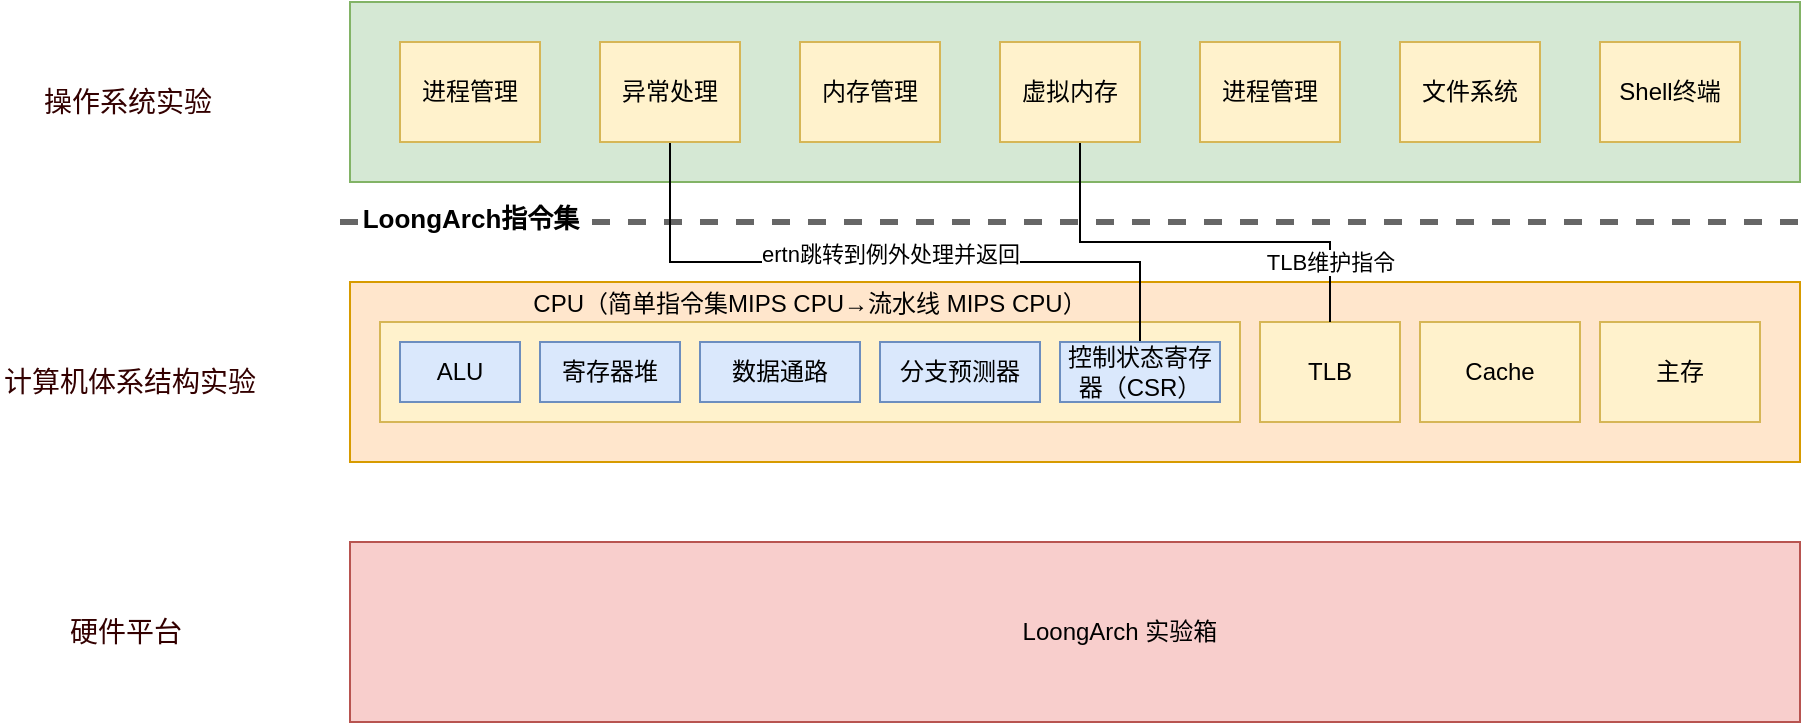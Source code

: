 <mxfile version="26.2.14">
  <diagram name="第 1 页" id="wGAzSOdT4kqdzCxaNdu8">
    <mxGraphModel dx="1248" dy="696" grid="1" gridSize="10" guides="1" tooltips="1" connect="1" arrows="1" fold="1" page="1" pageScale="1" pageWidth="827" pageHeight="1169" math="0" shadow="0">
      <root>
        <mxCell id="0" />
        <mxCell id="1" parent="0" />
        <mxCell id="5M__yOeY1i1e89L5_nh--1" value="" style="rounded=0;whiteSpace=wrap;html=1;fillColor=#ffe6cc;strokeColor=#d79b00;" parent="1" vertex="1">
          <mxGeometry x="145" y="350" width="725" height="90" as="geometry" />
        </mxCell>
        <UserObject label="CPU（简单指令集MIPS CPU→流水线 MIPS CPU）" treeRoot="1" id="5M__yOeY1i1e89L5_nh--11">
          <mxCell style="whiteSpace=wrap;html=1;align=center;treeFolding=1;treeMoving=1;newEdgeStyle={&quot;edgeStyle&quot;:&quot;elbowEdgeStyle&quot;,&quot;startArrow&quot;:&quot;none&quot;,&quot;endArrow&quot;:&quot;none&quot;};labelPosition=center;verticalLabelPosition=top;verticalAlign=bottom;fillColor=#fff2cc;strokeColor=#d6b656;" parent="1" vertex="1">
            <mxGeometry x="160" y="370" width="430" height="50" as="geometry" />
          </mxCell>
        </UserObject>
        <UserObject label="ALU" treeRoot="1" id="5M__yOeY1i1e89L5_nh--12">
          <mxCell style="whiteSpace=wrap;html=1;align=center;treeFolding=1;treeMoving=1;newEdgeStyle={&quot;edgeStyle&quot;:&quot;elbowEdgeStyle&quot;,&quot;startArrow&quot;:&quot;none&quot;,&quot;endArrow&quot;:&quot;none&quot;};fillColor=#dae8fc;strokeColor=#6c8ebf;" parent="1" vertex="1">
            <mxGeometry x="170" y="380" width="60" height="30" as="geometry" />
          </mxCell>
        </UserObject>
        <mxCell id="5M__yOeY1i1e89L5_nh--13" style="edgeStyle=elbowEdgeStyle;rounded=0;orthogonalLoop=1;jettySize=auto;html=1;startArrow=none;endArrow=none;exitX=0.5;exitY=0;exitDx=0;exitDy=0;" parent="1" source="5M__yOeY1i1e89L5_nh--11" target="5M__yOeY1i1e89L5_nh--11" edge="1">
          <mxGeometry relative="1" as="geometry" />
        </mxCell>
        <UserObject label="分支预测器" treeRoot="1" id="5M__yOeY1i1e89L5_nh--14">
          <mxCell style="whiteSpace=wrap;html=1;align=center;treeFolding=1;treeMoving=1;newEdgeStyle={&quot;edgeStyle&quot;:&quot;elbowEdgeStyle&quot;,&quot;startArrow&quot;:&quot;none&quot;,&quot;endArrow&quot;:&quot;none&quot;};fillColor=#dae8fc;strokeColor=#6c8ebf;" parent="1" vertex="1">
            <mxGeometry x="410" y="380" width="80" height="30" as="geometry" />
          </mxCell>
        </UserObject>
        <UserObject label="TLB" treeRoot="1" id="5M__yOeY1i1e89L5_nh--15">
          <mxCell style="whiteSpace=wrap;html=1;align=center;treeFolding=1;treeMoving=1;newEdgeStyle={&quot;edgeStyle&quot;:&quot;elbowEdgeStyle&quot;,&quot;startArrow&quot;:&quot;none&quot;,&quot;endArrow&quot;:&quot;none&quot;};labelPosition=center;verticalLabelPosition=middle;verticalAlign=middle;fillColor=#fff2cc;strokeColor=#d6b656;" parent="1" vertex="1">
            <mxGeometry x="600" y="370" width="70" height="50" as="geometry" />
          </mxCell>
        </UserObject>
        <UserObject label="寄存器堆" treeRoot="1" id="5M__yOeY1i1e89L5_nh--19">
          <mxCell style="whiteSpace=wrap;html=1;align=center;treeFolding=1;treeMoving=1;newEdgeStyle={&quot;edgeStyle&quot;:&quot;elbowEdgeStyle&quot;,&quot;startArrow&quot;:&quot;none&quot;,&quot;endArrow&quot;:&quot;none&quot;};fillColor=#dae8fc;strokeColor=#6c8ebf;" parent="1" vertex="1">
            <mxGeometry x="240" y="380" width="70" height="30" as="geometry" />
          </mxCell>
        </UserObject>
        <UserObject label="Cache" treeRoot="1" id="5M__yOeY1i1e89L5_nh--20">
          <mxCell style="whiteSpace=wrap;html=1;align=center;treeFolding=1;treeMoving=1;newEdgeStyle={&quot;edgeStyle&quot;:&quot;elbowEdgeStyle&quot;,&quot;startArrow&quot;:&quot;none&quot;,&quot;endArrow&quot;:&quot;none&quot;};labelPosition=center;verticalLabelPosition=middle;verticalAlign=middle;fillColor=#fff2cc;strokeColor=#d6b656;" parent="1" vertex="1">
            <mxGeometry x="680" y="370" width="80" height="50" as="geometry" />
          </mxCell>
        </UserObject>
        <mxCell id="5M__yOeY1i1e89L5_nh--24" value="" style="endArrow=none;dashed=1;html=1;rounded=0;strokeWidth=3;fillColor=#f5f5f5;strokeColor=#666666;" parent="1" edge="1">
          <mxGeometry width="50" height="50" relative="1" as="geometry">
            <mxPoint x="140" y="320" as="sourcePoint" />
            <mxPoint x="870" y="320" as="targetPoint" />
            <Array as="points">
              <mxPoint x="590" y="320" />
            </Array>
          </mxGeometry>
        </mxCell>
        <mxCell id="5M__yOeY1i1e89L5_nh--25" value="LoongArch指令集" style="edgeLabel;html=1;align=center;verticalAlign=middle;resizable=0;points=[];fontSize=13;fontStyle=1" parent="5M__yOeY1i1e89L5_nh--24" vertex="1" connectable="0">
          <mxGeometry x="-0.07" y="2" relative="1" as="geometry">
            <mxPoint x="-275" as="offset" />
          </mxGeometry>
        </mxCell>
        <mxCell id="5M__yOeY1i1e89L5_nh--26" value="" style="rounded=0;whiteSpace=wrap;html=1;fillColor=#d5e8d4;strokeColor=#82b366;" parent="1" vertex="1">
          <mxGeometry x="145" y="210" width="725" height="90" as="geometry" />
        </mxCell>
        <mxCell id="5M__yOeY1i1e89L5_nh--27" value="&lt;span style=&quot;font-size: 10.5pt;&quot;&gt;&lt;font style=&quot;color: rgb(51, 0, 0);&quot;&gt;操作系统实验&lt;/font&gt;&lt;/span&gt;" style="text;whiteSpace=wrap;html=1;" parent="1" vertex="1">
          <mxGeometry x="-10" y="245" width="90" height="20" as="geometry" />
        </mxCell>
        <UserObject label="进程管理" treeRoot="1" id="5M__yOeY1i1e89L5_nh--28">
          <mxCell style="whiteSpace=wrap;html=1;align=center;treeFolding=1;treeMoving=1;newEdgeStyle={&quot;edgeStyle&quot;:&quot;elbowEdgeStyle&quot;,&quot;startArrow&quot;:&quot;none&quot;,&quot;endArrow&quot;:&quot;none&quot;};labelPosition=center;verticalLabelPosition=middle;verticalAlign=middle;fillColor=#fff2cc;strokeColor=#d6b656;" parent="1" vertex="1">
            <mxGeometry x="170" y="230" width="70" height="50" as="geometry" />
          </mxCell>
        </UserObject>
        <mxCell id="cpremFlHdHI3eAPyiUC--16" style="edgeStyle=orthogonalEdgeStyle;rounded=0;orthogonalLoop=1;jettySize=auto;html=1;startArrow=none;endArrow=none;exitX=0.5;exitY=1;exitDx=0;exitDy=0;entryX=0.5;entryY=0;entryDx=0;entryDy=0;" edge="1" parent="1" source="5M__yOeY1i1e89L5_nh--29" target="cpremFlHdHI3eAPyiUC--13">
          <mxGeometry relative="1" as="geometry">
            <Array as="points">
              <mxPoint x="305" y="340" />
              <mxPoint x="540" y="340" />
            </Array>
          </mxGeometry>
        </mxCell>
        <mxCell id="cpremFlHdHI3eAPyiUC--17" value="ertn跳转到例外处理并返回" style="edgeLabel;html=1;align=center;verticalAlign=middle;resizable=0;points=[];" vertex="1" connectable="0" parent="cpremFlHdHI3eAPyiUC--16">
          <mxGeometry x="0.012" y="4" relative="1" as="geometry">
            <mxPoint as="offset" />
          </mxGeometry>
        </mxCell>
        <UserObject label="异常处理" treeRoot="1" id="5M__yOeY1i1e89L5_nh--29">
          <mxCell style="whiteSpace=wrap;html=1;align=center;treeFolding=1;treeMoving=1;newEdgeStyle={&quot;edgeStyle&quot;:&quot;elbowEdgeStyle&quot;,&quot;startArrow&quot;:&quot;none&quot;,&quot;endArrow&quot;:&quot;none&quot;};labelPosition=center;verticalLabelPosition=middle;verticalAlign=middle;fillColor=#fff2cc;strokeColor=#d6b656;" parent="1" vertex="1">
            <mxGeometry x="270" y="230" width="70" height="50" as="geometry" />
          </mxCell>
        </UserObject>
        <UserObject label="内存管理" treeRoot="1" id="5M__yOeY1i1e89L5_nh--30">
          <mxCell style="whiteSpace=wrap;html=1;align=center;treeFolding=1;treeMoving=1;newEdgeStyle={&quot;edgeStyle&quot;:&quot;elbowEdgeStyle&quot;,&quot;startArrow&quot;:&quot;none&quot;,&quot;endArrow&quot;:&quot;none&quot;};labelPosition=center;verticalLabelPosition=middle;verticalAlign=middle;fillColor=#fff2cc;strokeColor=#d6b656;" parent="1" vertex="1">
            <mxGeometry x="370" y="230" width="70" height="50" as="geometry" />
          </mxCell>
        </UserObject>
        <mxCell id="cpremFlHdHI3eAPyiUC--11" style="edgeStyle=elbowEdgeStyle;rounded=0;orthogonalLoop=1;jettySize=auto;html=1;startArrow=none;endArrow=none;exitX=0.5;exitY=1;exitDx=0;exitDy=0;entryX=0.5;entryY=0;entryDx=0;entryDy=0;elbow=vertical;" edge="1" parent="1" target="5M__yOeY1i1e89L5_nh--15">
          <mxGeometry relative="1" as="geometry">
            <mxPoint x="510" y="280" as="sourcePoint" />
            <mxPoint x="600" y="370" as="targetPoint" />
            <Array as="points">
              <mxPoint x="560" y="330" />
            </Array>
          </mxGeometry>
        </mxCell>
        <mxCell id="cpremFlHdHI3eAPyiUC--12" value="TLB维护指令" style="edgeLabel;html=1;align=center;verticalAlign=middle;resizable=0;points=[];" vertex="1" connectable="0" parent="cpremFlHdHI3eAPyiUC--11">
          <mxGeometry relative="1" as="geometry">
            <mxPoint x="67" y="10" as="offset" />
          </mxGeometry>
        </mxCell>
        <UserObject label="虚拟内存" treeRoot="1" id="5M__yOeY1i1e89L5_nh--31">
          <mxCell style="whiteSpace=wrap;html=1;align=center;treeFolding=1;treeMoving=1;newEdgeStyle={&quot;edgeStyle&quot;:&quot;elbowEdgeStyle&quot;,&quot;startArrow&quot;:&quot;none&quot;,&quot;endArrow&quot;:&quot;none&quot;};labelPosition=center;verticalLabelPosition=middle;verticalAlign=middle;fillColor=#fff2cc;strokeColor=#d6b656;" parent="1" vertex="1">
            <mxGeometry x="470" y="230" width="70" height="50" as="geometry" />
          </mxCell>
        </UserObject>
        <UserObject label="进程管理" treeRoot="1" id="5M__yOeY1i1e89L5_nh--32">
          <mxCell style="whiteSpace=wrap;html=1;align=center;treeFolding=1;treeMoving=1;newEdgeStyle={&quot;edgeStyle&quot;:&quot;elbowEdgeStyle&quot;,&quot;startArrow&quot;:&quot;none&quot;,&quot;endArrow&quot;:&quot;none&quot;};labelPosition=center;verticalLabelPosition=middle;verticalAlign=middle;fillColor=#fff2cc;strokeColor=#d6b656;" parent="1" vertex="1">
            <mxGeometry x="570" y="230" width="70" height="50" as="geometry" />
          </mxCell>
        </UserObject>
        <UserObject label="文件系统" treeRoot="1" id="5M__yOeY1i1e89L5_nh--33">
          <mxCell style="whiteSpace=wrap;html=1;align=center;treeFolding=1;treeMoving=1;newEdgeStyle={&quot;edgeStyle&quot;:&quot;elbowEdgeStyle&quot;,&quot;startArrow&quot;:&quot;none&quot;,&quot;endArrow&quot;:&quot;none&quot;};labelPosition=center;verticalLabelPosition=middle;verticalAlign=middle;fillColor=#fff2cc;strokeColor=#d6b656;" parent="1" vertex="1">
            <mxGeometry x="670" y="230" width="70" height="50" as="geometry" />
          </mxCell>
        </UserObject>
        <UserObject label="Shell终端" treeRoot="1" id="5M__yOeY1i1e89L5_nh--34">
          <mxCell style="whiteSpace=wrap;html=1;align=center;treeFolding=1;treeMoving=1;newEdgeStyle={&quot;edgeStyle&quot;:&quot;elbowEdgeStyle&quot;,&quot;startArrow&quot;:&quot;none&quot;,&quot;endArrow&quot;:&quot;none&quot;};labelPosition=center;verticalLabelPosition=middle;verticalAlign=middle;fillColor=#fff2cc;strokeColor=#d6b656;" parent="1" vertex="1">
            <mxGeometry x="770" y="230" width="70" height="50" as="geometry" />
          </mxCell>
        </UserObject>
        <mxCell id="cpremFlHdHI3eAPyiUC--1" value="" style="rounded=0;whiteSpace=wrap;html=1;fillColor=#f8cecc;strokeColor=#b85450;" vertex="1" parent="1">
          <mxGeometry x="145" y="480" width="725" height="90" as="geometry" />
        </mxCell>
        <mxCell id="5M__yOeY1i1e89L5_nh--6" value="LoongArch 实验箱" style="text;html=1;align=center;verticalAlign=middle;whiteSpace=wrap;rounded=0;" parent="1" vertex="1">
          <mxGeometry x="460" y="510" width="140" height="30" as="geometry" />
        </mxCell>
        <mxCell id="cpremFlHdHI3eAPyiUC--3" value="&lt;span style=&quot;font-size: 10.5pt;&quot;&gt;&lt;font style=&quot;color: rgb(51, 0, 0);&quot;&gt;计算机体系结构实验&lt;/font&gt;&lt;/span&gt;" style="text;whiteSpace=wrap;html=1;" vertex="1" parent="1">
          <mxGeometry x="-30" y="385" width="130" height="20" as="geometry" />
        </mxCell>
        <mxCell id="cpremFlHdHI3eAPyiUC--4" value="&lt;span style=&quot;font-size: 10.5pt;&quot;&gt;&lt;font style=&quot;color: rgb(51, 0, 0);&quot;&gt;硬件平台&lt;/font&gt;&lt;/span&gt;" style="text;whiteSpace=wrap;html=1;" vertex="1" parent="1">
          <mxGeometry x="2.5" y="510" width="65" height="20" as="geometry" />
        </mxCell>
        <UserObject label="数据通路" treeRoot="1" id="cpremFlHdHI3eAPyiUC--7">
          <mxCell style="whiteSpace=wrap;html=1;align=center;treeFolding=1;treeMoving=1;newEdgeStyle={&quot;edgeStyle&quot;:&quot;elbowEdgeStyle&quot;,&quot;startArrow&quot;:&quot;none&quot;,&quot;endArrow&quot;:&quot;none&quot;};fillColor=#dae8fc;strokeColor=#6c8ebf;" vertex="1" parent="1">
            <mxGeometry x="320" y="380" width="80" height="30" as="geometry" />
          </mxCell>
        </UserObject>
        <UserObject label="控制状态寄存器（CSR）" treeRoot="1" id="cpremFlHdHI3eAPyiUC--13">
          <mxCell style="whiteSpace=wrap;html=1;align=center;treeFolding=1;treeMoving=1;newEdgeStyle={&quot;edgeStyle&quot;:&quot;elbowEdgeStyle&quot;,&quot;startArrow&quot;:&quot;none&quot;,&quot;endArrow&quot;:&quot;none&quot;};fillColor=#dae8fc;strokeColor=#6c8ebf;" vertex="1" parent="1">
            <mxGeometry x="500" y="380" width="80" height="30" as="geometry" />
          </mxCell>
        </UserObject>
        <mxCell id="cpremFlHdHI3eAPyiUC--14" style="edgeStyle=elbowEdgeStyle;rounded=0;orthogonalLoop=1;jettySize=auto;html=1;startArrow=none;endArrow=none;exitX=1;exitY=0.5;exitDx=0;exitDy=0;" edge="1" parent="1" source="5M__yOeY1i1e89L5_nh--11" target="5M__yOeY1i1e89L5_nh--11">
          <mxGeometry relative="1" as="geometry" />
        </mxCell>
        <UserObject label="主存" treeRoot="1" id="cpremFlHdHI3eAPyiUC--15">
          <mxCell style="whiteSpace=wrap;html=1;align=center;treeFolding=1;treeMoving=1;newEdgeStyle={&quot;edgeStyle&quot;:&quot;elbowEdgeStyle&quot;,&quot;startArrow&quot;:&quot;none&quot;,&quot;endArrow&quot;:&quot;none&quot;};labelPosition=center;verticalLabelPosition=middle;verticalAlign=middle;fillColor=#fff2cc;strokeColor=#d6b656;" vertex="1" parent="1">
            <mxGeometry x="770" y="370" width="80" height="50" as="geometry" />
          </mxCell>
        </UserObject>
      </root>
    </mxGraphModel>
  </diagram>
</mxfile>
